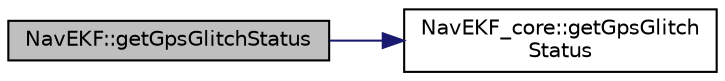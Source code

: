 digraph "NavEKF::getGpsGlitchStatus"
{
 // INTERACTIVE_SVG=YES
  edge [fontname="Helvetica",fontsize="10",labelfontname="Helvetica",labelfontsize="10"];
  node [fontname="Helvetica",fontsize="10",shape=record];
  rankdir="LR";
  Node1 [label="NavEKF::getGpsGlitchStatus",height=0.2,width=0.4,color="black", fillcolor="grey75", style="filled", fontcolor="black"];
  Node1 -> Node2 [color="midnightblue",fontsize="10",style="solid",fontname="Helvetica"];
  Node2 [label="NavEKF_core::getGpsGlitch\lStatus",height=0.2,width=0.4,color="black", fillcolor="white", style="filled",URL="$classNavEKF__core.html#a7e745444a96f072d2198a683624553a4"];
}
